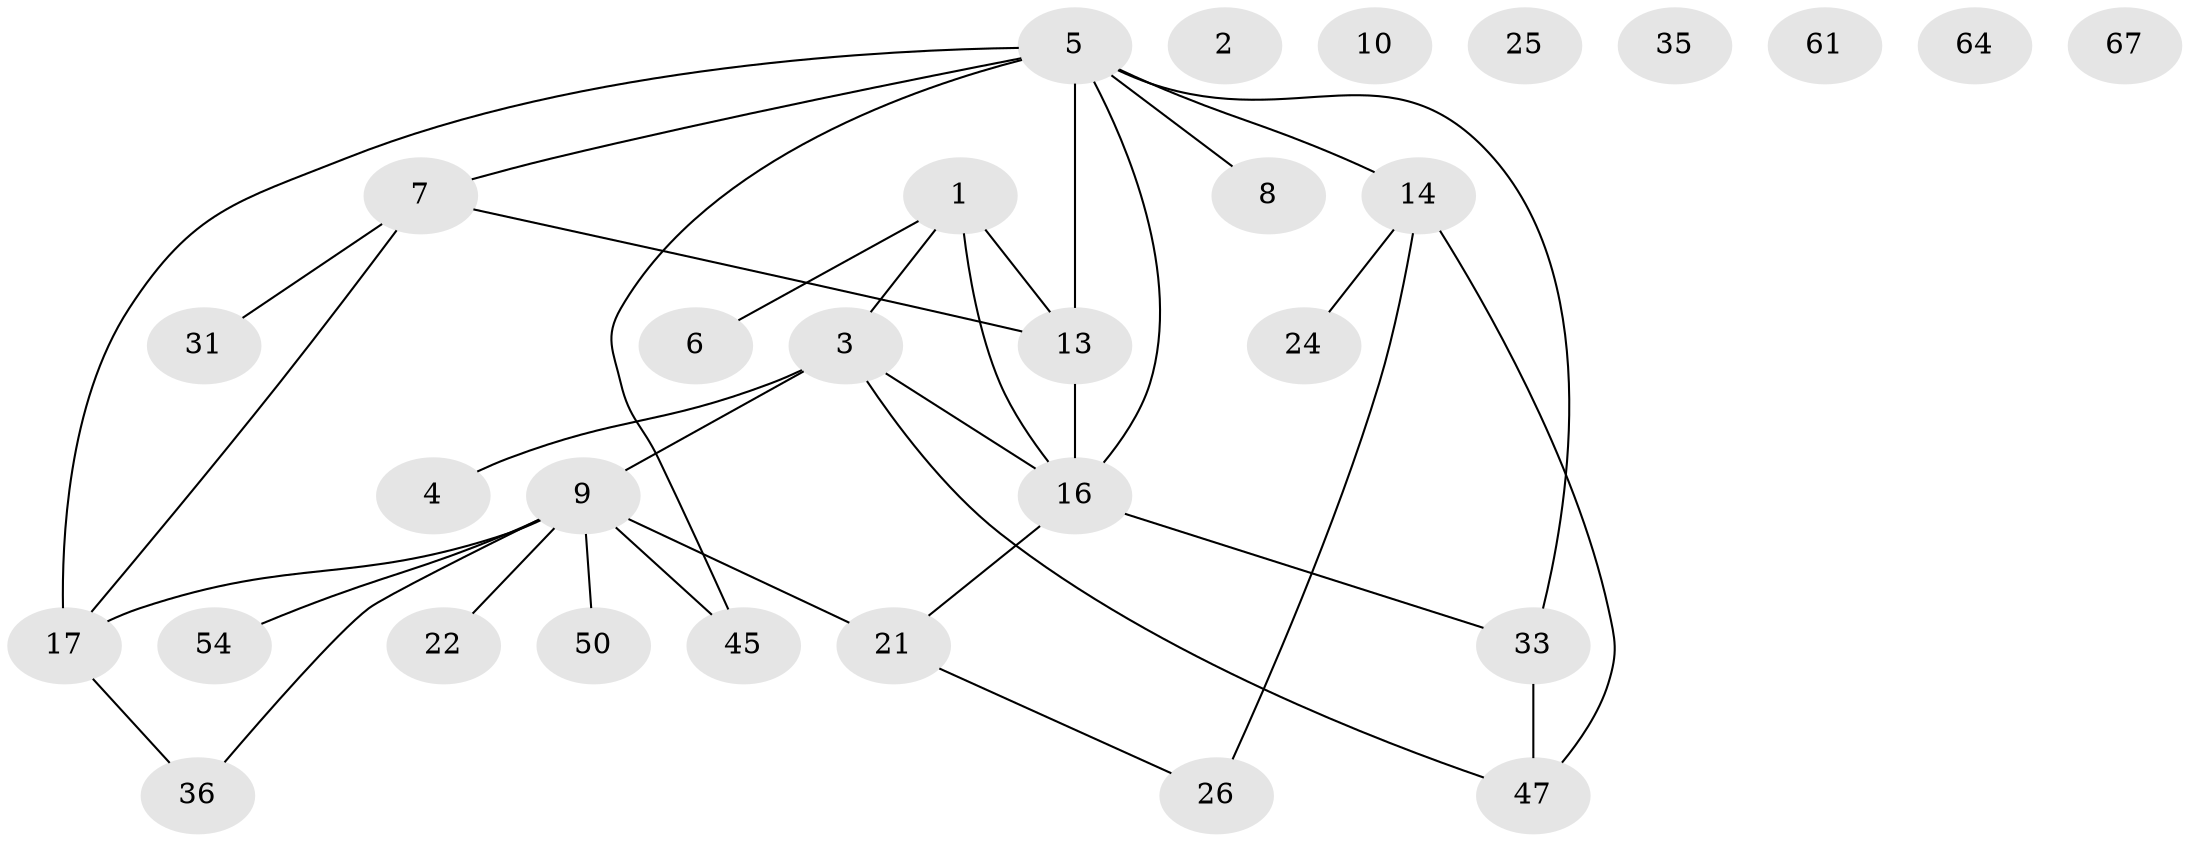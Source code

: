 // original degree distribution, {5: 0.08695652173913043, 0: 0.08695652173913043, 4: 0.08695652173913043, 3: 0.2028985507246377, 1: 0.2608695652173913, 2: 0.2318840579710145, 7: 0.028985507246376812, 6: 0.014492753623188406}
// Generated by graph-tools (version 1.1) at 2025/16/03/04/25 18:16:41]
// undirected, 30 vertices, 35 edges
graph export_dot {
graph [start="1"]
  node [color=gray90,style=filled];
  1 [super="+39+15"];
  2;
  3 [super="+58+68"];
  4 [super="+53+11"];
  5 [super="+18+19"];
  6;
  7 [super="+40+23"];
  8;
  9 [super="+42+56"];
  10 [super="+20+12"];
  13 [super="+29+34+27"];
  14 [super="+41"];
  16 [super="+48+55"];
  17 [super="+28"];
  21 [super="+43"];
  22;
  24 [super="+51"];
  25;
  26;
  31;
  33 [super="+44"];
  35;
  36;
  45 [super="+59"];
  47 [super="+49"];
  50 [super="+52+66"];
  54 [super="+62"];
  61;
  64;
  67;
  1 -- 16 [weight=3];
  1 -- 3;
  1 -- 6;
  1 -- 13;
  3 -- 16;
  3 -- 4;
  3 -- 47;
  3 -- 9;
  5 -- 45;
  5 -- 16;
  5 -- 17;
  5 -- 33;
  5 -- 7;
  5 -- 8;
  5 -- 13 [weight=3];
  5 -- 14 [weight=2];
  7 -- 31;
  7 -- 13;
  7 -- 17;
  9 -- 54;
  9 -- 50 [weight=2];
  9 -- 36;
  9 -- 22;
  9 -- 45;
  9 -- 21;
  9 -- 17;
  13 -- 16;
  14 -- 47;
  14 -- 24;
  14 -- 26;
  16 -- 21;
  16 -- 33;
  17 -- 36;
  21 -- 26;
  33 -- 47;
}

